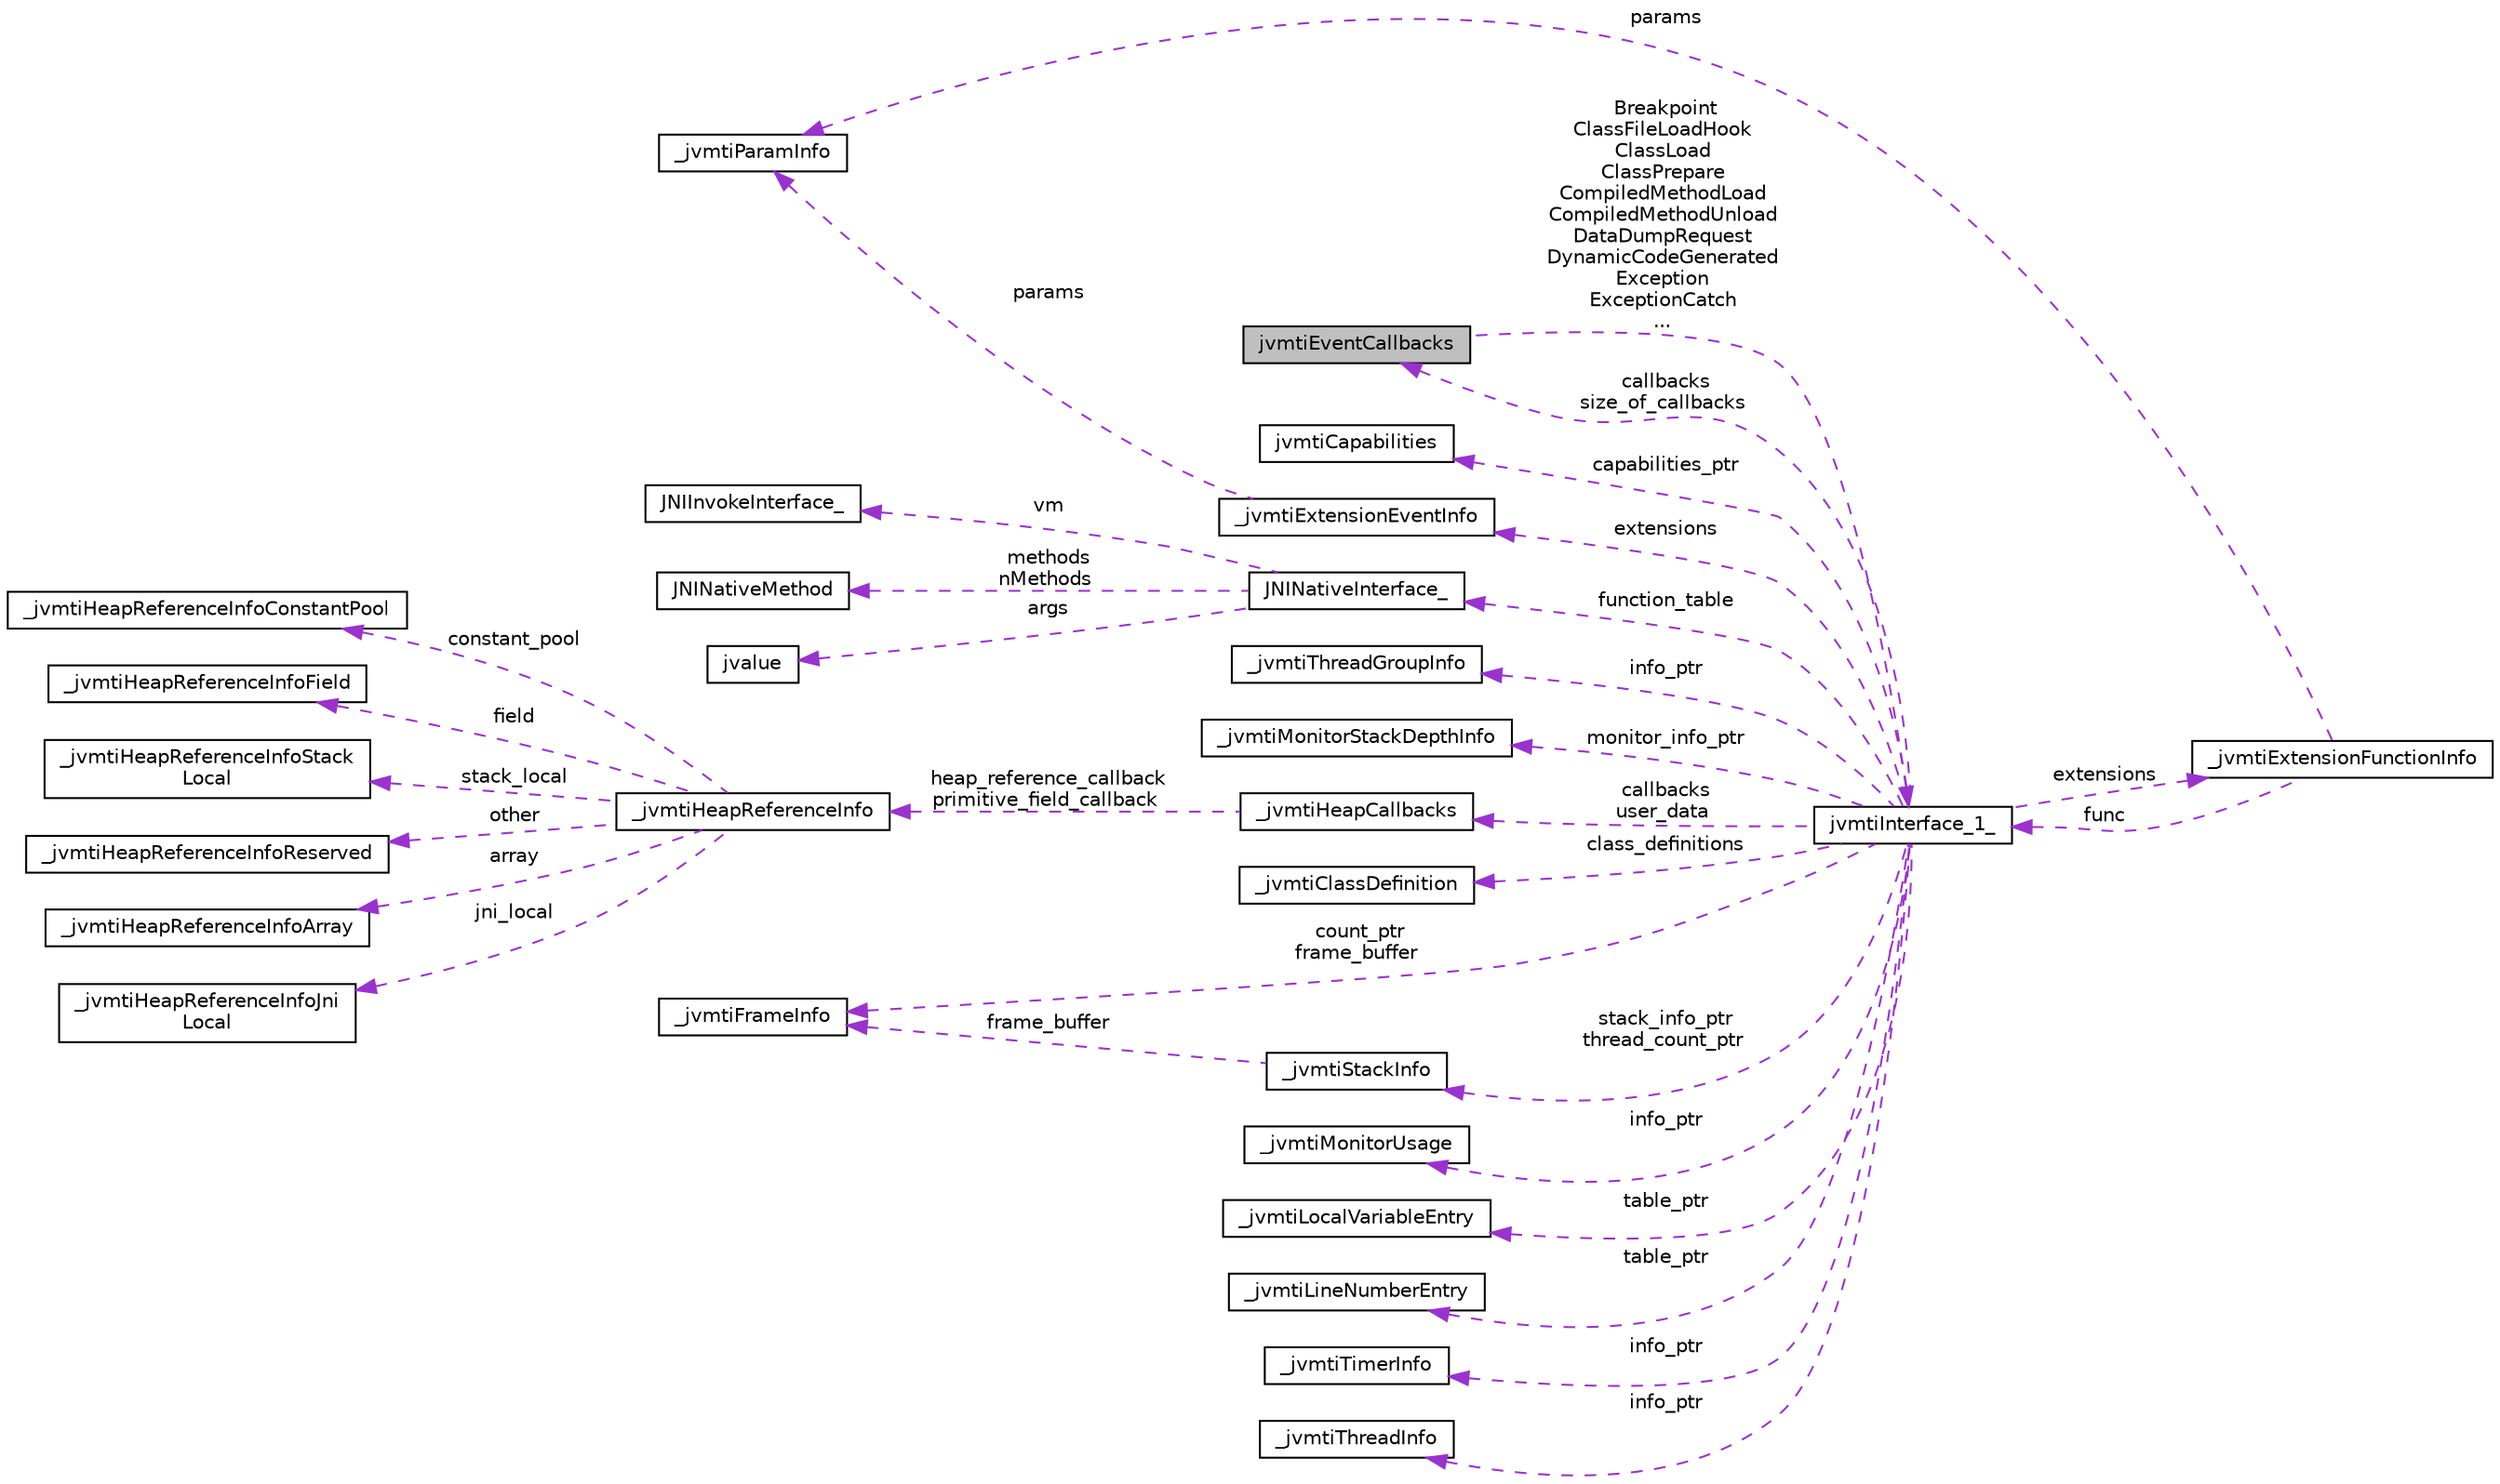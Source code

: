 digraph "jvmtiEventCallbacks"
{
 // LATEX_PDF_SIZE
  edge [fontname="Helvetica",fontsize="10",labelfontname="Helvetica",labelfontsize="10"];
  node [fontname="Helvetica",fontsize="10",shape=record];
  rankdir="LR";
  Node1 [label="jvmtiEventCallbacks",height=0.2,width=0.4,color="black", fillcolor="grey75", style="filled", fontcolor="black",tooltip=" "];
  Node2 -> Node1 [dir="back",color="darkorchid3",fontsize="10",style="dashed",label=" Breakpoint\nClassFileLoadHook\nClassLoad\nClassPrepare\nCompiledMethodLoad\nCompiledMethodUnload\nDataDumpRequest\nDynamicCodeGenerated\nException\nExceptionCatch\n..." ,fontname="Helvetica"];
  Node2 [label="jvmtiInterface_1_",height=0.2,width=0.4,color="black", fillcolor="white", style="filled",URL="$structjvmti_interface__1__.html",tooltip=" "];
  Node3 -> Node2 [dir="back",color="darkorchid3",fontsize="10",style="dashed",label=" function_table" ,fontname="Helvetica"];
  Node3 [label="JNINativeInterface_",height=0.2,width=0.4,color="black", fillcolor="white", style="filled",URL="$struct_j_n_i_native_interface__.html",tooltip=" "];
  Node4 -> Node3 [dir="back",color="darkorchid3",fontsize="10",style="dashed",label=" args" ,fontname="Helvetica"];
  Node4 [label="jvalue",height=0.2,width=0.4,color="black", fillcolor="white", style="filled",URL="$unionjvalue.html",tooltip=" "];
  Node5 -> Node3 [dir="back",color="darkorchid3",fontsize="10",style="dashed",label=" vm" ,fontname="Helvetica"];
  Node5 [label="JNIInvokeInterface_",height=0.2,width=0.4,color="black", fillcolor="white", style="filled",URL="$struct_j_n_i_invoke_interface__.html",tooltip=" "];
  Node6 -> Node3 [dir="back",color="darkorchid3",fontsize="10",style="dashed",label=" methods\nnMethods" ,fontname="Helvetica"];
  Node6 [label="JNINativeMethod",height=0.2,width=0.4,color="black", fillcolor="white", style="filled",URL="$struct_j_n_i_native_method.html",tooltip=" "];
  Node7 -> Node2 [dir="back",color="darkorchid3",fontsize="10",style="dashed",label=" info_ptr" ,fontname="Helvetica"];
  Node7 [label="_jvmtiThreadGroupInfo",height=0.2,width=0.4,color="black", fillcolor="white", style="filled",URL="$struct__jvmti_thread_group_info.html",tooltip=" "];
  Node1 -> Node2 [dir="back",color="darkorchid3",fontsize="10",style="dashed",label=" callbacks\nsize_of_callbacks" ,fontname="Helvetica"];
  Node8 -> Node2 [dir="back",color="darkorchid3",fontsize="10",style="dashed",label=" monitor_info_ptr" ,fontname="Helvetica"];
  Node8 [label="_jvmtiMonitorStackDepthInfo",height=0.2,width=0.4,color="black", fillcolor="white", style="filled",URL="$struct__jvmti_monitor_stack_depth_info.html",tooltip=" "];
  Node9 -> Node2 [dir="back",color="darkorchid3",fontsize="10",style="dashed",label=" extensions" ,fontname="Helvetica"];
  Node9 [label="_jvmtiExtensionFunctionInfo",height=0.2,width=0.4,color="black", fillcolor="white", style="filled",URL="$struct__jvmti_extension_function_info.html",tooltip=" "];
  Node10 -> Node9 [dir="back",color="darkorchid3",fontsize="10",style="dashed",label=" params" ,fontname="Helvetica"];
  Node10 [label="_jvmtiParamInfo",height=0.2,width=0.4,color="black", fillcolor="white", style="filled",URL="$struct__jvmti_param_info.html",tooltip=" "];
  Node2 -> Node9 [dir="back",color="darkorchid3",fontsize="10",style="dashed",label=" func" ,fontname="Helvetica"];
  Node11 -> Node2 [dir="back",color="darkorchid3",fontsize="10",style="dashed",label=" callbacks\nuser_data" ,fontname="Helvetica"];
  Node11 [label="_jvmtiHeapCallbacks",height=0.2,width=0.4,color="black", fillcolor="white", style="filled",URL="$struct__jvmti_heap_callbacks.html",tooltip=" "];
  Node12 -> Node11 [dir="back",color="darkorchid3",fontsize="10",style="dashed",label=" heap_reference_callback\nprimitive_field_callback" ,fontname="Helvetica"];
  Node12 [label="_jvmtiHeapReferenceInfo",height=0.2,width=0.4,color="black", fillcolor="white", style="filled",URL="$union__jvmti_heap_reference_info.html",tooltip=" "];
  Node13 -> Node12 [dir="back",color="darkorchid3",fontsize="10",style="dashed",label=" constant_pool" ,fontname="Helvetica"];
  Node13 [label="_jvmtiHeapReferenceInfoConstantPool",height=0.2,width=0.4,color="black", fillcolor="white", style="filled",URL="$struct__jvmti_heap_reference_info_constant_pool.html",tooltip=" "];
  Node14 -> Node12 [dir="back",color="darkorchid3",fontsize="10",style="dashed",label=" field" ,fontname="Helvetica"];
  Node14 [label="_jvmtiHeapReferenceInfoField",height=0.2,width=0.4,color="black", fillcolor="white", style="filled",URL="$struct__jvmti_heap_reference_info_field.html",tooltip=" "];
  Node15 -> Node12 [dir="back",color="darkorchid3",fontsize="10",style="dashed",label=" stack_local" ,fontname="Helvetica"];
  Node15 [label="_jvmtiHeapReferenceInfoStack\lLocal",height=0.2,width=0.4,color="black", fillcolor="white", style="filled",URL="$struct__jvmti_heap_reference_info_stack_local.html",tooltip=" "];
  Node16 -> Node12 [dir="back",color="darkorchid3",fontsize="10",style="dashed",label=" other" ,fontname="Helvetica"];
  Node16 [label="_jvmtiHeapReferenceInfoReserved",height=0.2,width=0.4,color="black", fillcolor="white", style="filled",URL="$struct__jvmti_heap_reference_info_reserved.html",tooltip=" "];
  Node17 -> Node12 [dir="back",color="darkorchid3",fontsize="10",style="dashed",label=" array" ,fontname="Helvetica"];
  Node17 [label="_jvmtiHeapReferenceInfoArray",height=0.2,width=0.4,color="black", fillcolor="white", style="filled",URL="$struct__jvmti_heap_reference_info_array.html",tooltip=" "];
  Node18 -> Node12 [dir="back",color="darkorchid3",fontsize="10",style="dashed",label=" jni_local" ,fontname="Helvetica"];
  Node18 [label="_jvmtiHeapReferenceInfoJni\lLocal",height=0.2,width=0.4,color="black", fillcolor="white", style="filled",URL="$struct__jvmti_heap_reference_info_jni_local.html",tooltip=" "];
  Node19 -> Node2 [dir="back",color="darkorchid3",fontsize="10",style="dashed",label=" class_definitions" ,fontname="Helvetica"];
  Node19 [label="_jvmtiClassDefinition",height=0.2,width=0.4,color="black", fillcolor="white", style="filled",URL="$struct__jvmti_class_definition.html",tooltip=" "];
  Node20 -> Node2 [dir="back",color="darkorchid3",fontsize="10",style="dashed",label=" count_ptr\nframe_buffer" ,fontname="Helvetica"];
  Node20 [label="_jvmtiFrameInfo",height=0.2,width=0.4,color="black", fillcolor="white", style="filled",URL="$struct__jvmti_frame_info.html",tooltip=" "];
  Node21 -> Node2 [dir="back",color="darkorchid3",fontsize="10",style="dashed",label=" stack_info_ptr\nthread_count_ptr" ,fontname="Helvetica"];
  Node21 [label="_jvmtiStackInfo",height=0.2,width=0.4,color="black", fillcolor="white", style="filled",URL="$struct__jvmti_stack_info.html",tooltip=" "];
  Node20 -> Node21 [dir="back",color="darkorchid3",fontsize="10",style="dashed",label=" frame_buffer" ,fontname="Helvetica"];
  Node22 -> Node2 [dir="back",color="darkorchid3",fontsize="10",style="dashed",label=" info_ptr" ,fontname="Helvetica"];
  Node22 [label="_jvmtiMonitorUsage",height=0.2,width=0.4,color="black", fillcolor="white", style="filled",URL="$struct__jvmti_monitor_usage.html",tooltip=" "];
  Node23 -> Node2 [dir="back",color="darkorchid3",fontsize="10",style="dashed",label=" extensions" ,fontname="Helvetica"];
  Node23 [label="_jvmtiExtensionEventInfo",height=0.2,width=0.4,color="black", fillcolor="white", style="filled",URL="$struct__jvmti_extension_event_info.html",tooltip=" "];
  Node10 -> Node23 [dir="back",color="darkorchid3",fontsize="10",style="dashed",label=" params" ,fontname="Helvetica"];
  Node24 -> Node2 [dir="back",color="darkorchid3",fontsize="10",style="dashed",label=" table_ptr" ,fontname="Helvetica"];
  Node24 [label="_jvmtiLocalVariableEntry",height=0.2,width=0.4,color="black", fillcolor="white", style="filled",URL="$struct__jvmti_local_variable_entry.html",tooltip=" "];
  Node25 -> Node2 [dir="back",color="darkorchid3",fontsize="10",style="dashed",label=" table_ptr" ,fontname="Helvetica"];
  Node25 [label="_jvmtiLineNumberEntry",height=0.2,width=0.4,color="black", fillcolor="white", style="filled",URL="$struct__jvmti_line_number_entry.html",tooltip=" "];
  Node26 -> Node2 [dir="back",color="darkorchid3",fontsize="10",style="dashed",label=" info_ptr" ,fontname="Helvetica"];
  Node26 [label="_jvmtiTimerInfo",height=0.2,width=0.4,color="black", fillcolor="white", style="filled",URL="$struct__jvmti_timer_info.html",tooltip=" "];
  Node27 -> Node2 [dir="back",color="darkorchid3",fontsize="10",style="dashed",label=" info_ptr" ,fontname="Helvetica"];
  Node27 [label="_jvmtiThreadInfo",height=0.2,width=0.4,color="black", fillcolor="white", style="filled",URL="$struct__jvmti_thread_info.html",tooltip=" "];
  Node28 -> Node2 [dir="back",color="darkorchid3",fontsize="10",style="dashed",label=" capabilities_ptr" ,fontname="Helvetica"];
  Node28 [label="jvmtiCapabilities",height=0.2,width=0.4,color="black", fillcolor="white", style="filled",URL="$structjvmti_capabilities.html",tooltip=" "];
}
